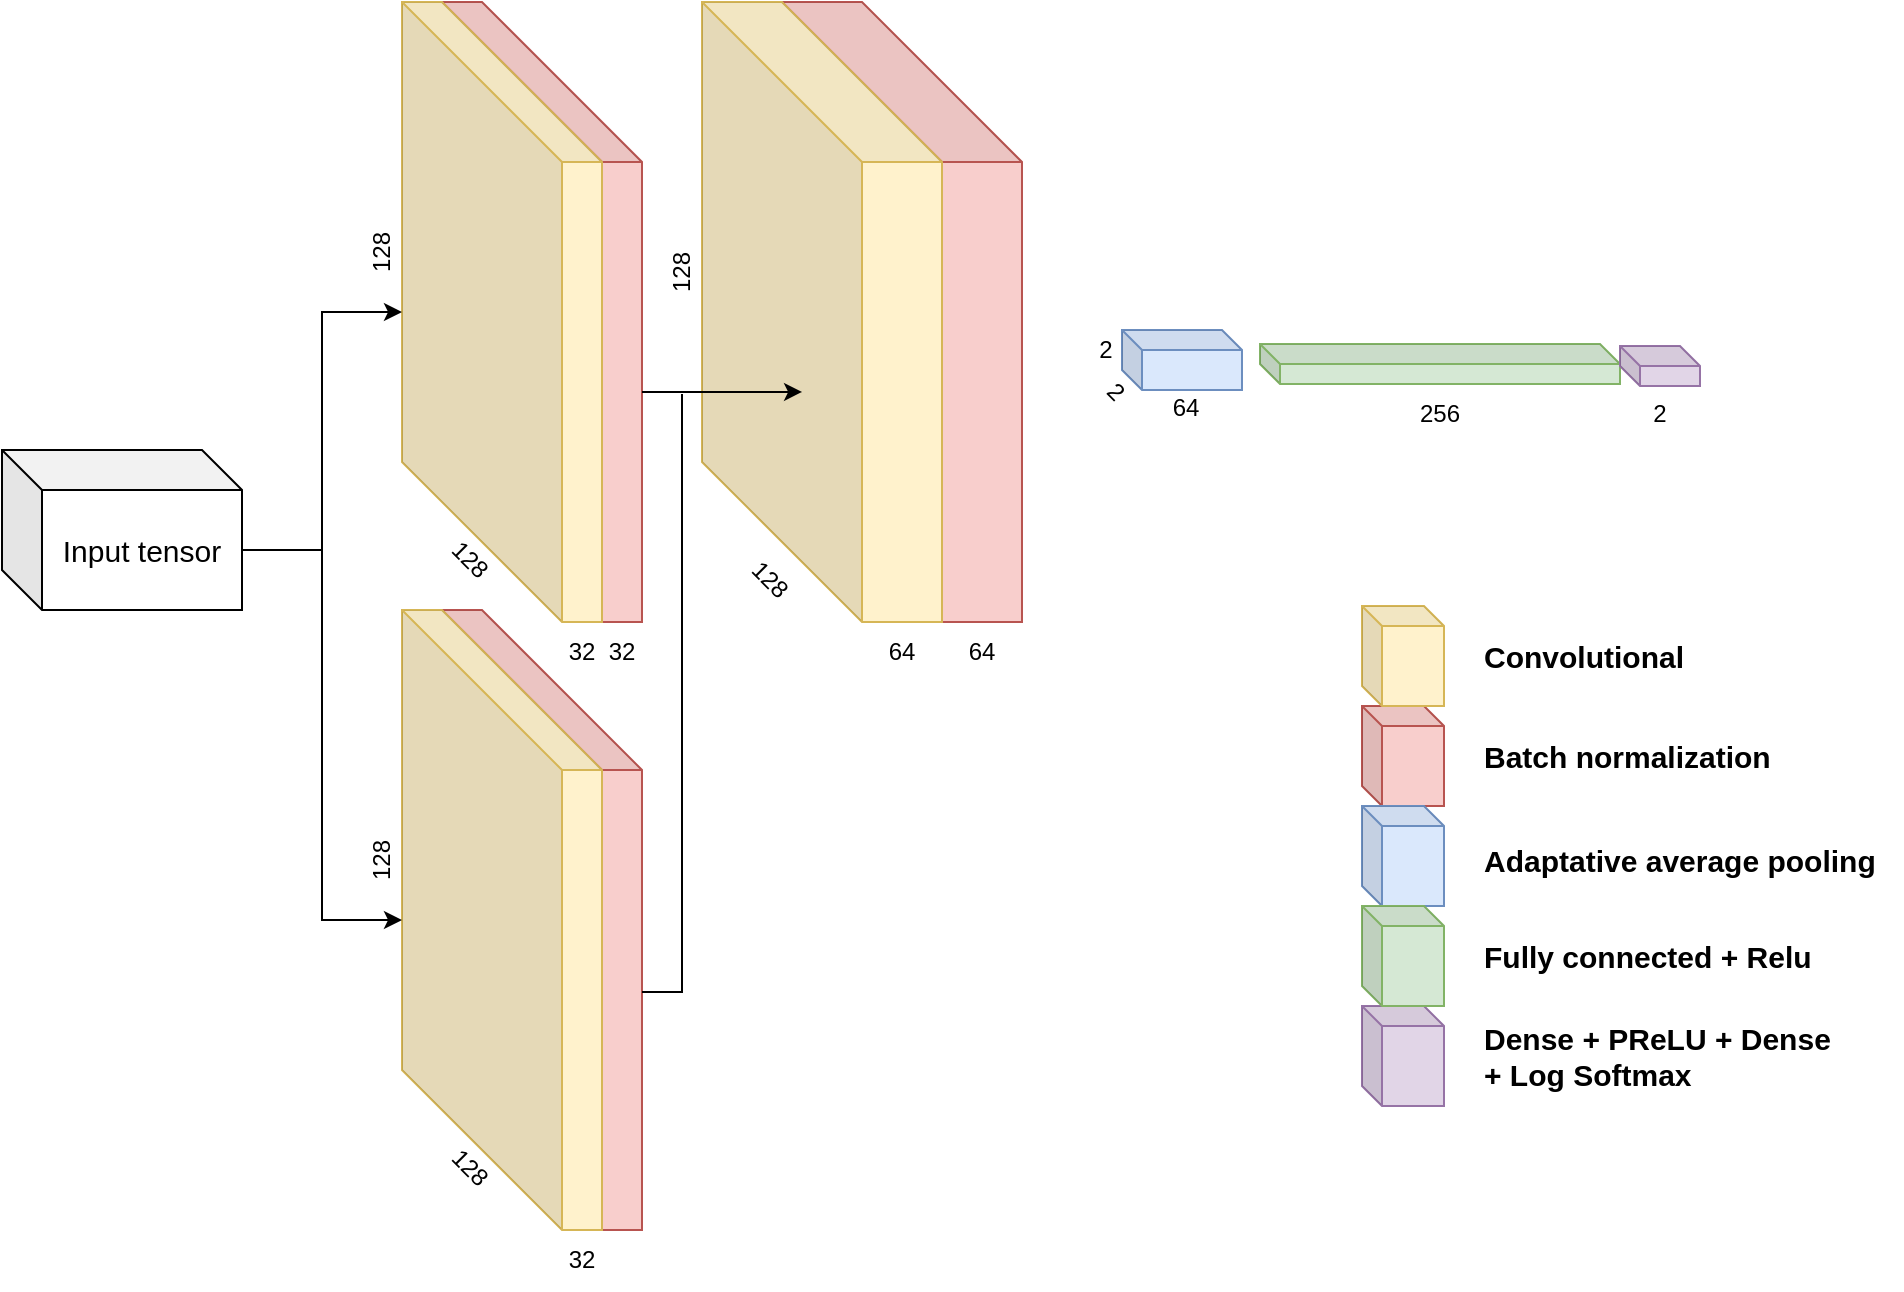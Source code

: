 <mxfile version="16.5.3" type="github">
  <diagram id="mdwYtrKqwy-pj7ubtLok" name="Page-1">
    <mxGraphModel dx="533" dy="958" grid="1" gridSize="10" guides="1" tooltips="1" connect="1" arrows="1" fold="1" page="1" pageScale="1" pageWidth="827" pageHeight="1169" math="0" shadow="0">
      <root>
        <mxCell id="0" />
        <mxCell id="1" parent="0" />
        <mxCell id="CqU0eDEBqgqhNID599-w-7" value="" style="shape=cube;whiteSpace=wrap;html=1;boundedLbl=1;backgroundOutline=1;darkOpacity=0.05;darkOpacity2=0.1;size=80;fillColor=#f8cecc;strokeColor=#b85450;" vertex="1" parent="1">
          <mxGeometry x="220" y="40" width="100" height="310" as="geometry" />
        </mxCell>
        <mxCell id="CqU0eDEBqgqhNID599-w-8" value="" style="shape=cube;whiteSpace=wrap;html=1;boundedLbl=1;backgroundOutline=1;darkOpacity=0.05;darkOpacity2=0.1;size=80;fillColor=#fff2cc;strokeColor=#d6b656;shadow=0;sketch=0;" vertex="1" parent="1">
          <mxGeometry x="200" y="40" width="100" height="310" as="geometry" />
        </mxCell>
        <mxCell id="CqU0eDEBqgqhNID599-w-16" value="" style="shape=cube;whiteSpace=wrap;html=1;boundedLbl=1;backgroundOutline=1;darkOpacity=0.05;darkOpacity2=0.1;size=80;fillColor=#f8cecc;strokeColor=#b85450;" vertex="1" parent="1">
          <mxGeometry x="390" y="40" width="120" height="310" as="geometry" />
        </mxCell>
        <mxCell id="CqU0eDEBqgqhNID599-w-17" value="32" style="text;html=1;strokeColor=none;fillColor=none;align=center;verticalAlign=middle;whiteSpace=wrap;rounded=0;" vertex="1" parent="1">
          <mxGeometry x="260" y="350" width="60" height="30" as="geometry" />
        </mxCell>
        <mxCell id="CqU0eDEBqgqhNID599-w-18" value="32" style="text;html=1;strokeColor=none;fillColor=none;align=center;verticalAlign=middle;whiteSpace=wrap;rounded=0;" vertex="1" parent="1">
          <mxGeometry x="280" y="350" width="60" height="30" as="geometry" />
        </mxCell>
        <mxCell id="CqU0eDEBqgqhNID599-w-19" value="128" style="text;html=1;strokeColor=none;fillColor=none;align=center;verticalAlign=middle;whiteSpace=wrap;rounded=0;rotation=45;" vertex="1" parent="1">
          <mxGeometry x="204" y="304" width="60" height="30" as="geometry" />
        </mxCell>
        <mxCell id="CqU0eDEBqgqhNID599-w-20" value="128" style="text;html=1;strokeColor=none;fillColor=none;align=center;verticalAlign=middle;whiteSpace=wrap;rounded=0;rotation=-90;" vertex="1" parent="1">
          <mxGeometry x="160" y="150" width="60" height="30" as="geometry" />
        </mxCell>
        <mxCell id="CqU0eDEBqgqhNID599-w-21" value="" style="shape=cube;whiteSpace=wrap;html=1;boundedLbl=1;backgroundOutline=1;darkOpacity=0.05;darkOpacity2=0.1;size=80;fillColor=#fff2cc;strokeColor=#d6b656;" vertex="1" parent="1">
          <mxGeometry x="350" y="40" width="120" height="310" as="geometry" />
        </mxCell>
        <mxCell id="CqU0eDEBqgqhNID599-w-22" value="64" style="text;html=1;strokeColor=none;fillColor=none;align=center;verticalAlign=middle;whiteSpace=wrap;rounded=0;" vertex="1" parent="1">
          <mxGeometry x="420" y="350" width="60" height="30" as="geometry" />
        </mxCell>
        <mxCell id="CqU0eDEBqgqhNID599-w-23" value="64" style="text;html=1;strokeColor=none;fillColor=none;align=center;verticalAlign=middle;whiteSpace=wrap;rounded=0;" vertex="1" parent="1">
          <mxGeometry x="460" y="350" width="60" height="30" as="geometry" />
        </mxCell>
        <mxCell id="CqU0eDEBqgqhNID599-w-24" value="128" style="text;html=1;strokeColor=none;fillColor=none;align=center;verticalAlign=middle;whiteSpace=wrap;rounded=0;rotation=45;" vertex="1" parent="1">
          <mxGeometry x="354" y="314" width="60" height="30" as="geometry" />
        </mxCell>
        <mxCell id="CqU0eDEBqgqhNID599-w-25" value="128" style="text;html=1;strokeColor=none;fillColor=none;align=center;verticalAlign=middle;whiteSpace=wrap;rounded=0;rotation=-90;" vertex="1" parent="1">
          <mxGeometry x="310" y="160" width="60" height="30" as="geometry" />
        </mxCell>
        <mxCell id="CqU0eDEBqgqhNID599-w-26" value="" style="shape=cube;whiteSpace=wrap;html=1;boundedLbl=1;backgroundOutline=1;darkOpacity=0.05;darkOpacity2=0.1;size=80;fillColor=#f8cecc;strokeColor=#b85450;" vertex="1" parent="1">
          <mxGeometry x="220" y="344" width="100" height="310" as="geometry" />
        </mxCell>
        <mxCell id="CqU0eDEBqgqhNID599-w-27" value="" style="shape=cube;whiteSpace=wrap;html=1;boundedLbl=1;backgroundOutline=1;darkOpacity=0.05;darkOpacity2=0.1;size=80;fillColor=#fff2cc;strokeColor=#d6b656;" vertex="1" parent="1">
          <mxGeometry x="200" y="344" width="100" height="310" as="geometry" />
        </mxCell>
        <mxCell id="CqU0eDEBqgqhNID599-w-28" value="32" style="text;html=1;strokeColor=none;fillColor=none;align=center;verticalAlign=middle;whiteSpace=wrap;rounded=0;" vertex="1" parent="1">
          <mxGeometry x="260" y="654" width="60" height="30" as="geometry" />
        </mxCell>
        <mxCell id="CqU0eDEBqgqhNID599-w-29" value="128" style="text;html=1;strokeColor=none;fillColor=none;align=center;verticalAlign=middle;whiteSpace=wrap;rounded=0;rotation=45;" vertex="1" parent="1">
          <mxGeometry x="204" y="608" width="60" height="30" as="geometry" />
        </mxCell>
        <mxCell id="CqU0eDEBqgqhNID599-w-30" value="128" style="text;html=1;strokeColor=none;fillColor=none;align=center;verticalAlign=middle;whiteSpace=wrap;rounded=0;rotation=-90;" vertex="1" parent="1">
          <mxGeometry x="160" y="454" width="60" height="30" as="geometry" />
        </mxCell>
        <mxCell id="CqU0eDEBqgqhNID599-w-31" value="" style="shape=cube;whiteSpace=wrap;html=1;boundedLbl=1;backgroundOutline=1;darkOpacity=0.05;darkOpacity2=0.1;size=10;fillColor=#dae8fc;strokeColor=#6c8ebf;" vertex="1" parent="1">
          <mxGeometry x="560" y="204" width="60" height="30" as="geometry" />
        </mxCell>
        <mxCell id="CqU0eDEBqgqhNID599-w-34" value="2" style="text;html=1;strokeColor=none;fillColor=none;align=center;verticalAlign=middle;whiteSpace=wrap;rounded=0;" vertex="1" parent="1">
          <mxGeometry x="522" y="199" width="60" height="30" as="geometry" />
        </mxCell>
        <mxCell id="CqU0eDEBqgqhNID599-w-35" value="2" style="text;html=1;strokeColor=none;fillColor=none;align=center;verticalAlign=middle;whiteSpace=wrap;rounded=0;rotation=45;" vertex="1" parent="1">
          <mxGeometry x="527" y="220" width="60" height="30" as="geometry" />
        </mxCell>
        <mxCell id="CqU0eDEBqgqhNID599-w-36" value="64" style="text;html=1;strokeColor=none;fillColor=none;align=center;verticalAlign=middle;whiteSpace=wrap;rounded=0;" vertex="1" parent="1">
          <mxGeometry x="562" y="228" width="60" height="30" as="geometry" />
        </mxCell>
        <mxCell id="CqU0eDEBqgqhNID599-w-37" value="" style="shape=cube;whiteSpace=wrap;html=1;boundedLbl=1;backgroundOutline=1;darkOpacity=0.05;darkOpacity2=0.1;size=10;fillColor=#d5e8d4;strokeColor=#82b366;" vertex="1" parent="1">
          <mxGeometry x="629" y="211" width="180" height="20" as="geometry" />
        </mxCell>
        <mxCell id="CqU0eDEBqgqhNID599-w-38" value="256" style="text;html=1;strokeColor=none;fillColor=none;align=center;verticalAlign=middle;whiteSpace=wrap;rounded=0;" vertex="1" parent="1">
          <mxGeometry x="689" y="231" width="60" height="30" as="geometry" />
        </mxCell>
        <mxCell id="CqU0eDEBqgqhNID599-w-39" value="" style="shape=cube;whiteSpace=wrap;html=1;boundedLbl=1;backgroundOutline=1;darkOpacity=0.05;darkOpacity2=0.1;size=10;fillColor=#e1d5e7;strokeColor=#9673a6;" vertex="1" parent="1">
          <mxGeometry x="809" y="212" width="40" height="20" as="geometry" />
        </mxCell>
        <mxCell id="CqU0eDEBqgqhNID599-w-40" value="2" style="text;html=1;strokeColor=none;fillColor=none;align=center;verticalAlign=middle;whiteSpace=wrap;rounded=0;" vertex="1" parent="1">
          <mxGeometry x="799" y="231" width="60" height="30" as="geometry" />
        </mxCell>
        <mxCell id="CqU0eDEBqgqhNID599-w-42" value="" style="shape=cube;whiteSpace=wrap;html=1;boundedLbl=1;backgroundOutline=1;darkOpacity=0.05;darkOpacity2=0.1;size=10;fillColor=#f8cecc;strokeColor=#b85450;" vertex="1" parent="1">
          <mxGeometry x="680" y="392" width="41" height="50" as="geometry" />
        </mxCell>
        <mxCell id="CqU0eDEBqgqhNID599-w-43" value="" style="shape=cube;whiteSpace=wrap;html=1;boundedLbl=1;backgroundOutline=1;darkOpacity=0.05;darkOpacity2=0.1;size=10;fillColor=#dae8fc;strokeColor=#6c8ebf;" vertex="1" parent="1">
          <mxGeometry x="680" y="442" width="41" height="50" as="geometry" />
        </mxCell>
        <mxCell id="CqU0eDEBqgqhNID599-w-44" value="" style="shape=cube;whiteSpace=wrap;html=1;boundedLbl=1;backgroundOutline=1;darkOpacity=0.05;darkOpacity2=0.1;size=10;fillColor=#fff2cc;strokeColor=#d6b656;" vertex="1" parent="1">
          <mxGeometry x="680" y="342" width="41" height="50" as="geometry" />
        </mxCell>
        <mxCell id="CqU0eDEBqgqhNID599-w-45" value="" style="shape=cube;whiteSpace=wrap;html=1;boundedLbl=1;backgroundOutline=1;darkOpacity=0.05;darkOpacity2=0.1;size=10;fillColor=#e1d5e7;strokeColor=#9673a6;" vertex="1" parent="1">
          <mxGeometry x="680" y="542" width="41" height="50" as="geometry" />
        </mxCell>
        <mxCell id="CqU0eDEBqgqhNID599-w-47" value="" style="shape=cube;whiteSpace=wrap;html=1;boundedLbl=1;backgroundOutline=1;darkOpacity=0.05;darkOpacity2=0.1;size=10;fillColor=#d5e8d4;strokeColor=#82b366;" vertex="1" parent="1">
          <mxGeometry x="680" y="492" width="41" height="50" as="geometry" />
        </mxCell>
        <mxCell id="CqU0eDEBqgqhNID599-w-48" value="" style="endArrow=classic;html=1;rounded=0;exitX=0;exitY=0;exitDx=100;exitDy=195;exitPerimeter=0;entryX=0.417;entryY=0.629;entryDx=0;entryDy=0;entryPerimeter=0;" edge="1" parent="1" source="CqU0eDEBqgqhNID599-w-7" target="CqU0eDEBqgqhNID599-w-21">
          <mxGeometry width="50" height="50" relative="1" as="geometry">
            <mxPoint x="390" y="510" as="sourcePoint" />
            <mxPoint x="440" y="460" as="targetPoint" />
          </mxGeometry>
        </mxCell>
        <mxCell id="CqU0eDEBqgqhNID599-w-49" value="" style="endArrow=none;html=1;rounded=0;exitX=0;exitY=0;exitDx=100;exitDy=195;exitPerimeter=0;" edge="1" parent="1">
          <mxGeometry width="50" height="50" relative="1" as="geometry">
            <mxPoint x="320.0" y="535" as="sourcePoint" />
            <mxPoint x="340" y="236" as="targetPoint" />
            <Array as="points">
              <mxPoint x="340" y="535" />
            </Array>
          </mxGeometry>
        </mxCell>
        <mxCell id="CqU0eDEBqgqhNID599-w-50" value="Convolutional" style="text;html=1;strokeColor=none;fillColor=none;align=left;verticalAlign=middle;whiteSpace=wrap;rounded=0;shadow=0;sketch=0;fontSize=15;fontStyle=1" vertex="1" parent="1">
          <mxGeometry x="739" y="352" width="60" height="30" as="geometry" />
        </mxCell>
        <mxCell id="CqU0eDEBqgqhNID599-w-51" value="Batch normalization" style="text;html=1;strokeColor=none;fillColor=none;align=left;verticalAlign=middle;whiteSpace=wrap;rounded=0;shadow=0;sketch=0;fontSize=15;fontStyle=1" vertex="1" parent="1">
          <mxGeometry x="739" y="402" width="161" height="30" as="geometry" />
        </mxCell>
        <mxCell id="CqU0eDEBqgqhNID599-w-52" value="Adaptative average pooling" style="text;html=1;strokeColor=none;fillColor=none;align=left;verticalAlign=middle;whiteSpace=wrap;rounded=0;shadow=0;sketch=0;fontSize=15;fontStyle=1" vertex="1" parent="1">
          <mxGeometry x="739" y="454" width="211" height="30" as="geometry" />
        </mxCell>
        <mxCell id="CqU0eDEBqgqhNID599-w-53" value="Fully connected + Relu" style="text;html=1;strokeColor=none;fillColor=none;align=left;verticalAlign=middle;whiteSpace=wrap;rounded=0;shadow=0;sketch=0;fontSize=15;fontStyle=1" vertex="1" parent="1">
          <mxGeometry x="739" y="502" width="181" height="30" as="geometry" />
        </mxCell>
        <mxCell id="CqU0eDEBqgqhNID599-w-55" value="Dense + PReLU + Dense + Log Softmax" style="text;html=1;strokeColor=none;fillColor=none;align=left;verticalAlign=middle;whiteSpace=wrap;rounded=0;shadow=0;sketch=0;fontSize=15;fontStyle=1" vertex="1" parent="1">
          <mxGeometry x="739" y="552" width="181" height="30" as="geometry" />
        </mxCell>
        <mxCell id="CqU0eDEBqgqhNID599-w-59" style="edgeStyle=orthogonalEdgeStyle;rounded=0;orthogonalLoop=1;jettySize=auto;html=1;exitX=0;exitY=0;exitDx=120;exitDy=50;exitPerimeter=0;fontSize=15;" edge="1" parent="1" source="CqU0eDEBqgqhNID599-w-56" target="CqU0eDEBqgqhNID599-w-8">
          <mxGeometry relative="1" as="geometry" />
        </mxCell>
        <mxCell id="CqU0eDEBqgqhNID599-w-60" style="edgeStyle=orthogonalEdgeStyle;rounded=0;orthogonalLoop=1;jettySize=auto;html=1;exitX=0;exitY=0;exitDx=120;exitDy=50;exitPerimeter=0;fontSize=15;" edge="1" parent="1" source="CqU0eDEBqgqhNID599-w-56" target="CqU0eDEBqgqhNID599-w-27">
          <mxGeometry relative="1" as="geometry" />
        </mxCell>
        <mxCell id="CqU0eDEBqgqhNID599-w-56" value="Input tensor" style="shape=cube;whiteSpace=wrap;html=1;boundedLbl=1;backgroundOutline=1;darkOpacity=0.05;darkOpacity2=0.1;shadow=0;sketch=0;fontSize=15;gradientColor=none;" vertex="1" parent="1">
          <mxGeometry y="264" width="120" height="80" as="geometry" />
        </mxCell>
      </root>
    </mxGraphModel>
  </diagram>
</mxfile>
